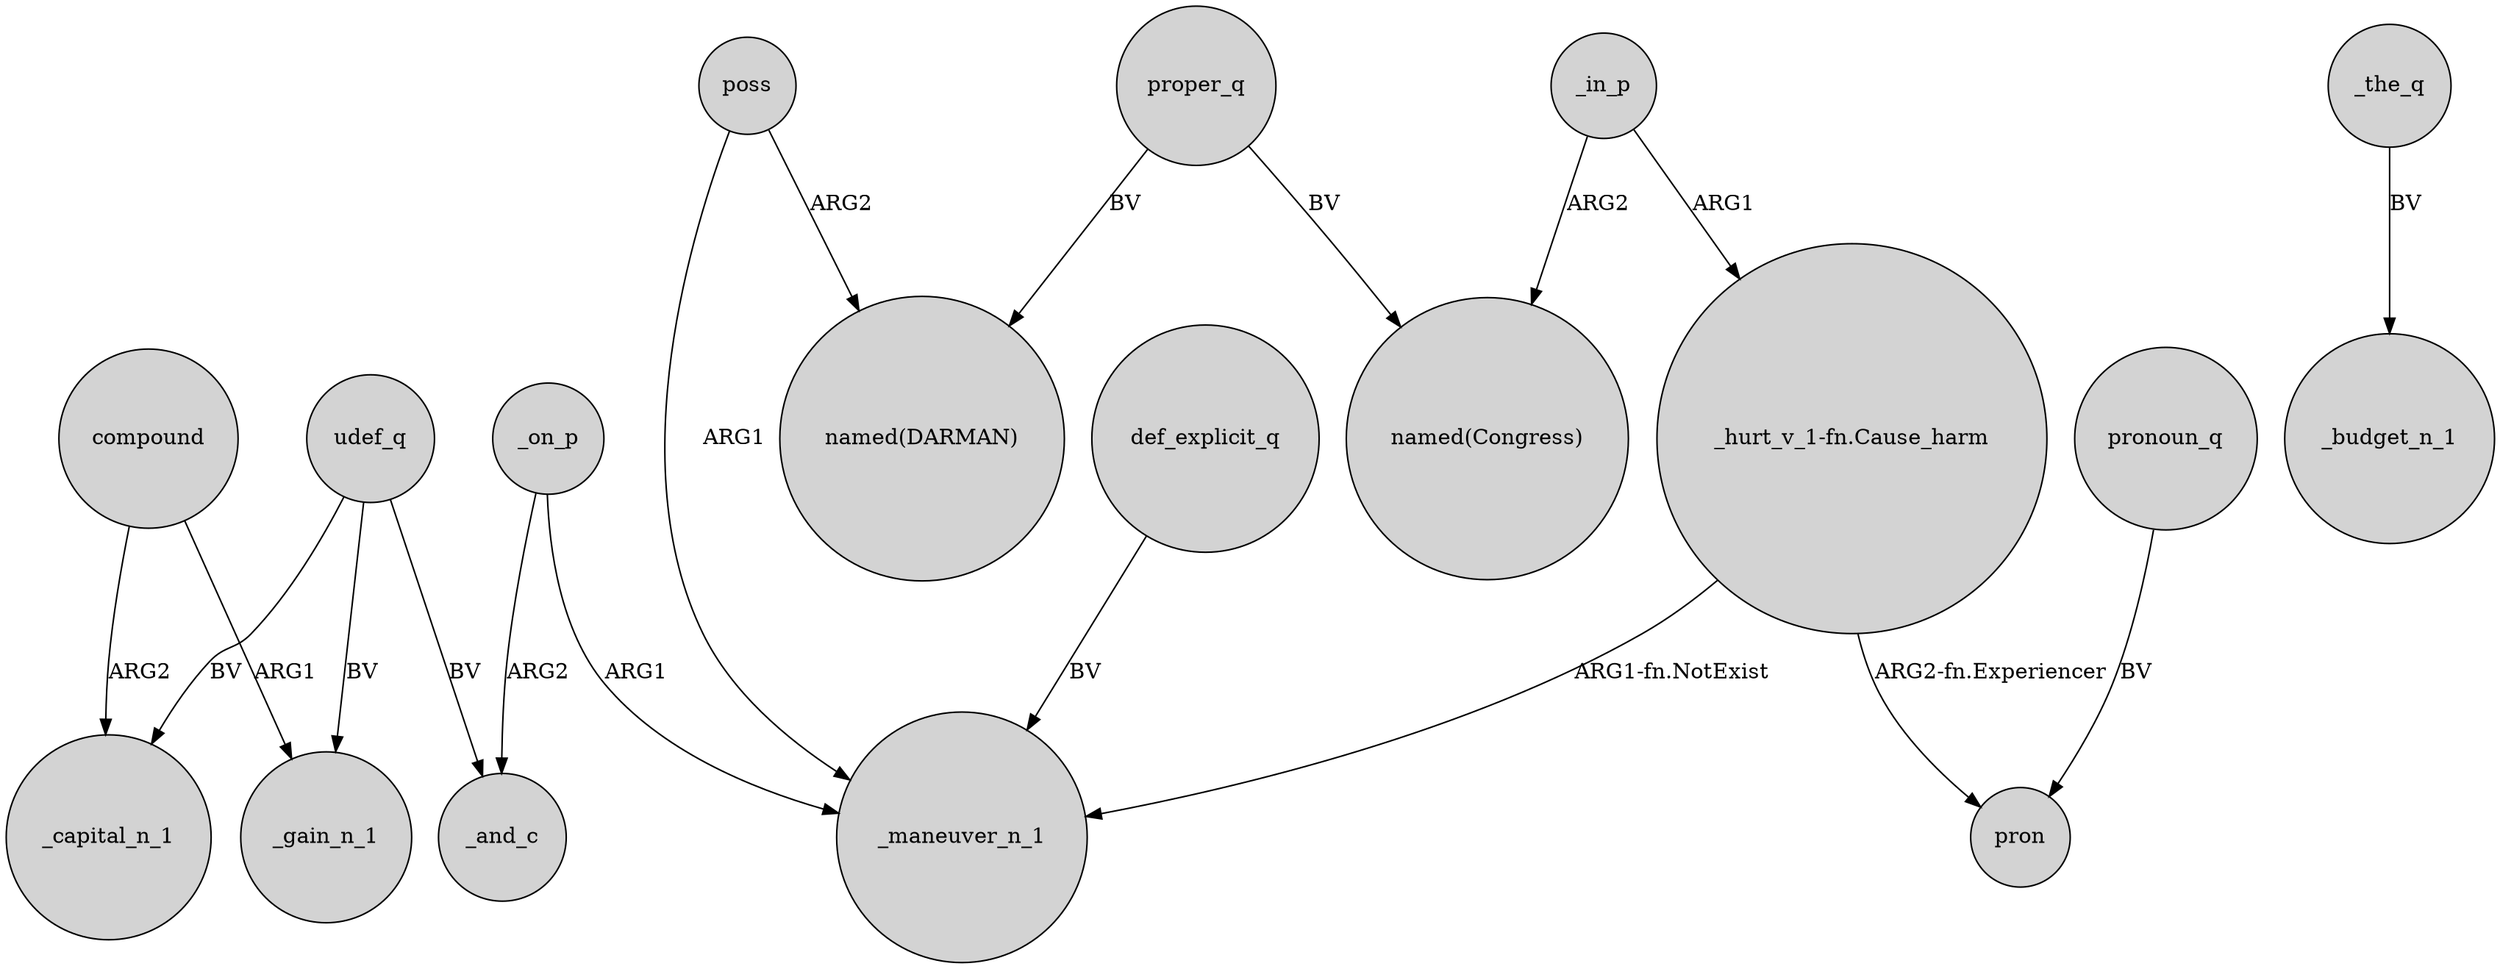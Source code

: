digraph {
	node [shape=circle style=filled]
	_on_p -> _and_c [label=ARG2]
	poss -> "named(DARMAN)" [label=ARG2]
	proper_q -> "named(DARMAN)" [label=BV]
	compound -> _capital_n_1 [label=ARG2]
	pronoun_q -> pron [label=BV]
	poss -> _maneuver_n_1 [label=ARG1]
	udef_q -> _and_c [label=BV]
	_the_q -> _budget_n_1 [label=BV]
	udef_q -> _gain_n_1 [label=BV]
	_in_p -> "_hurt_v_1-fn.Cause_harm" [label=ARG1]
	_in_p -> "named(Congress)" [label=ARG2]
	def_explicit_q -> _maneuver_n_1 [label=BV]
	proper_q -> "named(Congress)" [label=BV]
	"_hurt_v_1-fn.Cause_harm" -> pron [label="ARG2-fn.Experiencer"]
	"_hurt_v_1-fn.Cause_harm" -> _maneuver_n_1 [label="ARG1-fn.NotExist"]
	udef_q -> _capital_n_1 [label=BV]
	_on_p -> _maneuver_n_1 [label=ARG1]
	compound -> _gain_n_1 [label=ARG1]
}
